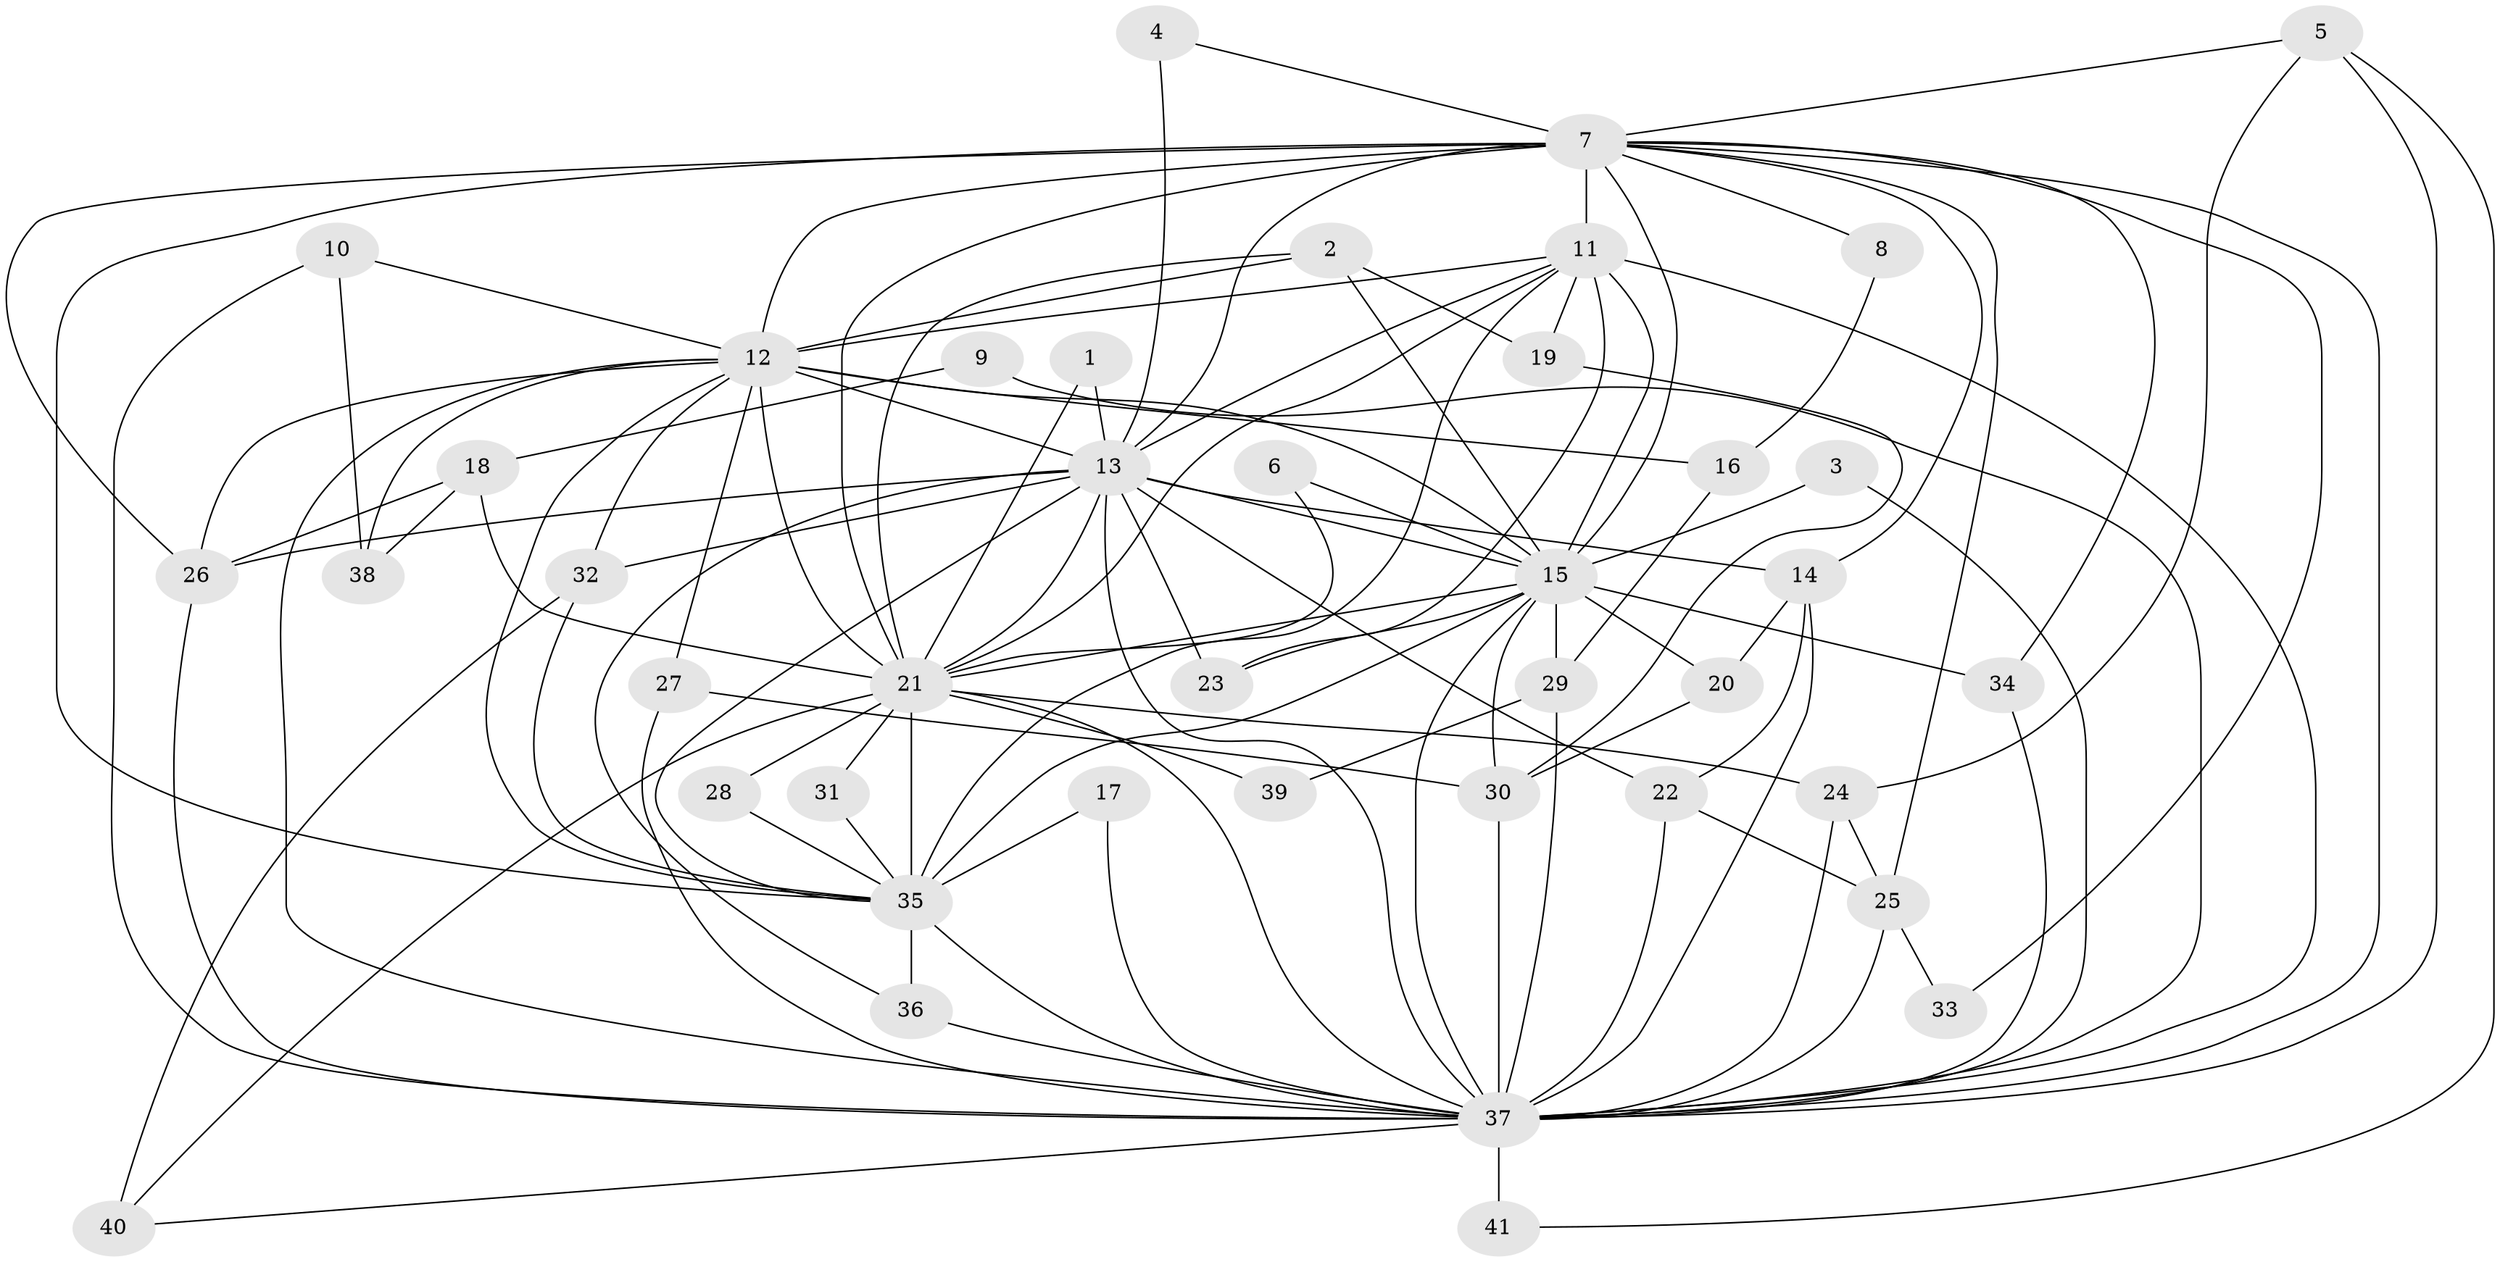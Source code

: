 // original degree distribution, {26: 0.024390243902439025, 20: 0.012195121951219513, 16: 0.012195121951219513, 19: 0.024390243902439025, 21: 0.012195121951219513, 18: 0.012195121951219513, 13: 0.024390243902439025, 4: 0.0975609756097561, 2: 0.5609756097560976, 3: 0.17073170731707318, 6: 0.012195121951219513, 5: 0.036585365853658534}
// Generated by graph-tools (version 1.1) at 2025/01/03/09/25 03:01:17]
// undirected, 41 vertices, 111 edges
graph export_dot {
graph [start="1"]
  node [color=gray90,style=filled];
  1;
  2;
  3;
  4;
  5;
  6;
  7;
  8;
  9;
  10;
  11;
  12;
  13;
  14;
  15;
  16;
  17;
  18;
  19;
  20;
  21;
  22;
  23;
  24;
  25;
  26;
  27;
  28;
  29;
  30;
  31;
  32;
  33;
  34;
  35;
  36;
  37;
  38;
  39;
  40;
  41;
  1 -- 13 [weight=1.0];
  1 -- 21 [weight=1.0];
  2 -- 12 [weight=1.0];
  2 -- 15 [weight=1.0];
  2 -- 19 [weight=1.0];
  2 -- 21 [weight=1.0];
  3 -- 15 [weight=1.0];
  3 -- 37 [weight=1.0];
  4 -- 7 [weight=1.0];
  4 -- 13 [weight=1.0];
  5 -- 7 [weight=1.0];
  5 -- 24 [weight=1.0];
  5 -- 37 [weight=1.0];
  5 -- 41 [weight=1.0];
  6 -- 15 [weight=1.0];
  6 -- 21 [weight=1.0];
  7 -- 8 [weight=2.0];
  7 -- 11 [weight=2.0];
  7 -- 12 [weight=3.0];
  7 -- 13 [weight=3.0];
  7 -- 14 [weight=1.0];
  7 -- 15 [weight=2.0];
  7 -- 21 [weight=3.0];
  7 -- 25 [weight=1.0];
  7 -- 26 [weight=1.0];
  7 -- 33 [weight=1.0];
  7 -- 34 [weight=1.0];
  7 -- 35 [weight=2.0];
  7 -- 37 [weight=5.0];
  8 -- 16 [weight=1.0];
  9 -- 18 [weight=1.0];
  9 -- 37 [weight=3.0];
  10 -- 12 [weight=1.0];
  10 -- 37 [weight=1.0];
  10 -- 38 [weight=1.0];
  11 -- 12 [weight=1.0];
  11 -- 13 [weight=2.0];
  11 -- 15 [weight=1.0];
  11 -- 19 [weight=1.0];
  11 -- 21 [weight=1.0];
  11 -- 23 [weight=1.0];
  11 -- 35 [weight=1.0];
  11 -- 37 [weight=3.0];
  12 -- 13 [weight=1.0];
  12 -- 15 [weight=1.0];
  12 -- 16 [weight=1.0];
  12 -- 21 [weight=2.0];
  12 -- 26 [weight=1.0];
  12 -- 27 [weight=1.0];
  12 -- 32 [weight=1.0];
  12 -- 35 [weight=1.0];
  12 -- 37 [weight=3.0];
  12 -- 38 [weight=1.0];
  13 -- 14 [weight=1.0];
  13 -- 15 [weight=1.0];
  13 -- 21 [weight=1.0];
  13 -- 22 [weight=1.0];
  13 -- 23 [weight=1.0];
  13 -- 26 [weight=1.0];
  13 -- 32 [weight=1.0];
  13 -- 35 [weight=1.0];
  13 -- 36 [weight=1.0];
  13 -- 37 [weight=3.0];
  14 -- 20 [weight=1.0];
  14 -- 22 [weight=1.0];
  14 -- 37 [weight=1.0];
  15 -- 20 [weight=1.0];
  15 -- 21 [weight=1.0];
  15 -- 23 [weight=1.0];
  15 -- 29 [weight=1.0];
  15 -- 30 [weight=1.0];
  15 -- 34 [weight=1.0];
  15 -- 35 [weight=1.0];
  15 -- 37 [weight=4.0];
  16 -- 29 [weight=1.0];
  17 -- 35 [weight=1.0];
  17 -- 37 [weight=1.0];
  18 -- 21 [weight=1.0];
  18 -- 26 [weight=1.0];
  18 -- 38 [weight=1.0];
  19 -- 30 [weight=1.0];
  20 -- 30 [weight=1.0];
  21 -- 24 [weight=1.0];
  21 -- 28 [weight=1.0];
  21 -- 31 [weight=1.0];
  21 -- 35 [weight=1.0];
  21 -- 37 [weight=2.0];
  21 -- 39 [weight=2.0];
  21 -- 40 [weight=1.0];
  22 -- 25 [weight=1.0];
  22 -- 37 [weight=1.0];
  24 -- 25 [weight=1.0];
  24 -- 37 [weight=1.0];
  25 -- 33 [weight=1.0];
  25 -- 37 [weight=1.0];
  26 -- 37 [weight=1.0];
  27 -- 30 [weight=1.0];
  27 -- 37 [weight=1.0];
  28 -- 35 [weight=1.0];
  29 -- 37 [weight=2.0];
  29 -- 39 [weight=1.0];
  30 -- 37 [weight=2.0];
  31 -- 35 [weight=1.0];
  32 -- 35 [weight=1.0];
  32 -- 40 [weight=1.0];
  34 -- 37 [weight=1.0];
  35 -- 36 [weight=1.0];
  35 -- 37 [weight=4.0];
  36 -- 37 [weight=1.0];
  37 -- 40 [weight=1.0];
  37 -- 41 [weight=2.0];
}
